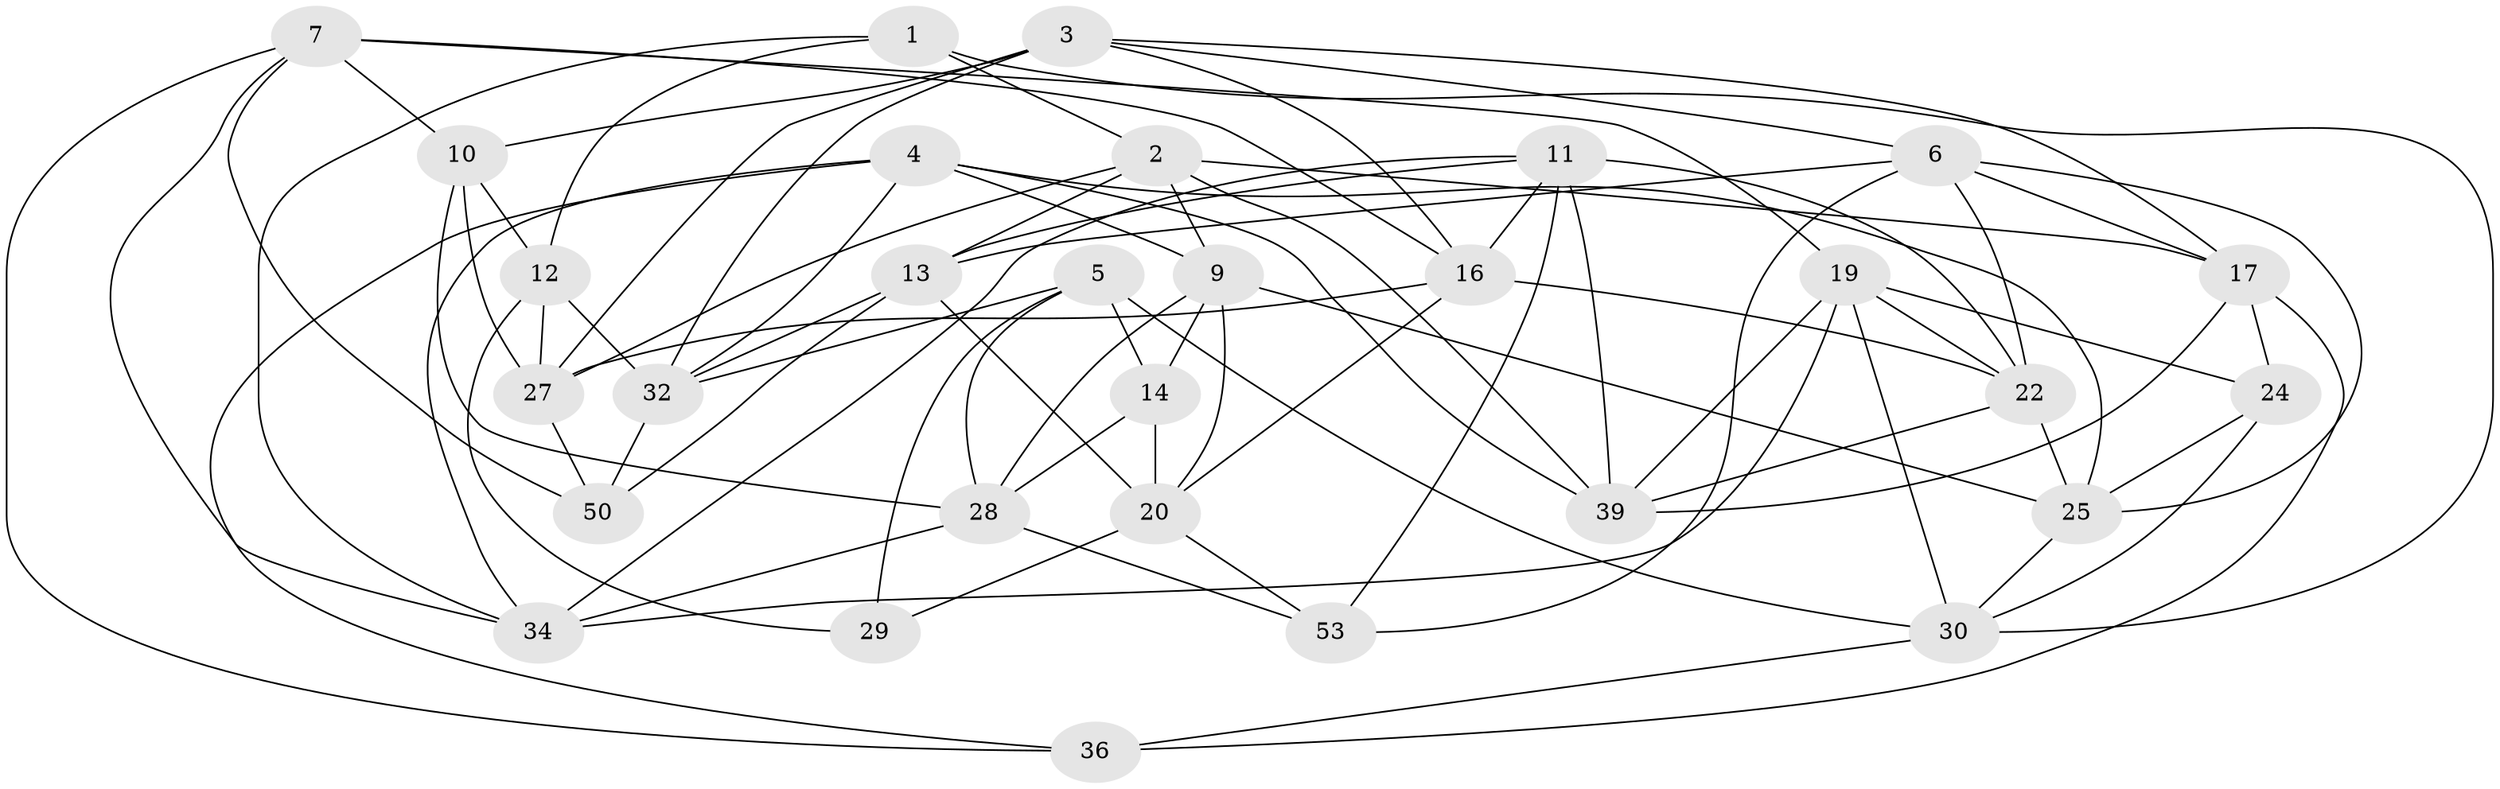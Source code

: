 // original degree distribution, {4: 1.0}
// Generated by graph-tools (version 1.1) at 2025/42/03/06/25 10:42:19]
// undirected, 30 vertices, 81 edges
graph export_dot {
graph [start="1"]
  node [color=gray90,style=filled];
  1;
  2 [super="+18"];
  3 [super="+33"];
  4 [super="+8"];
  5 [super="+40"];
  6 [super="+15"];
  7 [super="+35"];
  9 [super="+37"];
  10 [super="+52"];
  11 [super="+41"];
  12 [super="+48"];
  13 [super="+21"];
  14;
  16 [super="+47"];
  17 [super="+26"];
  19 [super="+23"];
  20 [super="+44"];
  22 [super="+43"];
  24;
  25 [super="+38"];
  27 [super="+46"];
  28 [super="+49"];
  29;
  30 [super="+31"];
  32 [super="+45"];
  34 [super="+42"];
  36;
  39 [super="+51"];
  50;
  53;
  1 -- 34;
  1 -- 12;
  1 -- 30;
  1 -- 2;
  2 -- 9;
  2 -- 13;
  2 -- 39;
  2 -- 27;
  2 -- 17;
  3 -- 16;
  3 -- 6;
  3 -- 32;
  3 -- 10;
  3 -- 27;
  3 -- 17;
  4 -- 36;
  4 -- 32;
  4 -- 25;
  4 -- 9;
  4 -- 34;
  4 -- 39;
  5 -- 32;
  5 -- 29 [weight=2];
  5 -- 30;
  5 -- 14;
  5 -- 28;
  6 -- 13;
  6 -- 53;
  6 -- 22;
  6 -- 25;
  6 -- 17;
  7 -- 34;
  7 -- 36;
  7 -- 10;
  7 -- 19;
  7 -- 50;
  7 -- 16;
  9 -- 20;
  9 -- 25;
  9 -- 14;
  9 -- 28;
  10 -- 12 [weight=2];
  10 -- 27;
  10 -- 28;
  11 -- 53;
  11 -- 39;
  11 -- 34;
  11 -- 16;
  11 -- 22;
  11 -- 13;
  12 -- 29;
  12 -- 32;
  12 -- 27;
  13 -- 50;
  13 -- 20;
  13 -- 32;
  14 -- 20;
  14 -- 28;
  16 -- 27;
  16 -- 20;
  16 -- 22;
  17 -- 36;
  17 -- 24;
  17 -- 39;
  19 -- 39;
  19 -- 34;
  19 -- 24;
  19 -- 22;
  19 -- 30;
  20 -- 53;
  20 -- 29;
  22 -- 25;
  22 -- 39;
  24 -- 25;
  24 -- 30;
  25 -- 30;
  27 -- 50;
  28 -- 53;
  28 -- 34;
  30 -- 36;
  32 -- 50;
}
